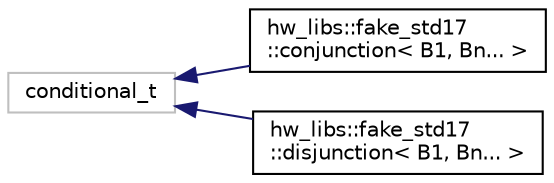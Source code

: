 digraph "Graphical Class Hierarchy"
{
 // INTERACTIVE_SVG=YES
  edge [fontname="Helvetica",fontsize="10",labelfontname="Helvetica",labelfontsize="10"];
  node [fontname="Helvetica",fontsize="10",shape=record];
  rankdir="LR";
  Node14 [label="conditional_t",height=0.2,width=0.4,color="grey75", fillcolor="white", style="filled"];
  Node14 -> Node0 [dir="back",color="midnightblue",fontsize="10",style="solid",fontname="Helvetica"];
  Node0 [label="hw_libs::fake_std17\l::conjunction\< B1, Bn... \>",height=0.2,width=0.4,color="black", fillcolor="white", style="filled",URL="$structhw__libs_1_1fake__std17_1_1conjunction_3_01_b1_00_01_bn_8_8_8_01_4.html"];
  Node14 -> Node16 [dir="back",color="midnightblue",fontsize="10",style="solid",fontname="Helvetica"];
  Node16 [label="hw_libs::fake_std17\l::disjunction\< B1, Bn... \>",height=0.2,width=0.4,color="black", fillcolor="white", style="filled",URL="$structhw__libs_1_1fake__std17_1_1disjunction_3_01_b1_00_01_bn_8_8_8_01_4.html"];
}
